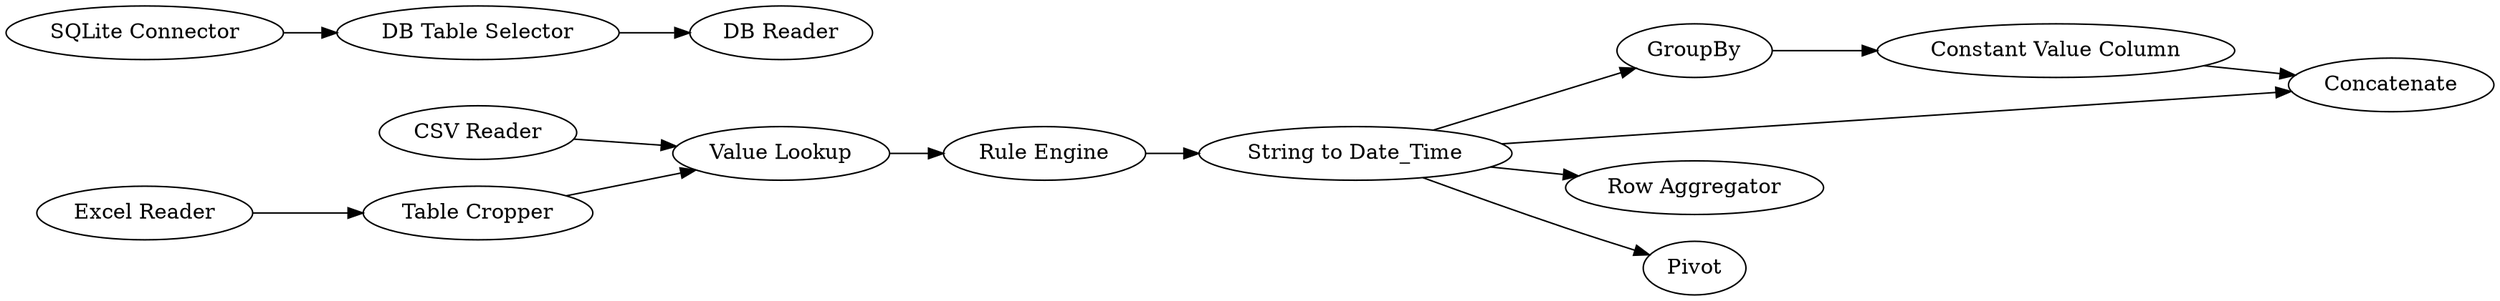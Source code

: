 digraph {
	273 -> 276
	276 -> 277
	424 -> 271
	403 -> 404
	272 -> 273
	271 -> 272
	273 -> 5
	273 -> 275
	277 -> 5
	273 -> 418
	266 -> 271
	406 -> 403
	426 -> 266
	5 [label=Concatenate]
	275 [label="Row Aggregator"]
	403 [label="DB Table Selector"]
	418 [label=Pivot]
	277 [label="Constant Value Column"]
	272 [label="Rule Engine"]
	273 [label="String to Date_Time"]
	266 [label="Table Cropper"]
	276 [label=GroupBy]
	404 [label="DB Reader"]
	271 [label="Value Lookup"]
	406 [label="SQLite Connector"]
	424 [label="CSV Reader"]
	426 [label="Excel Reader"]
	rankdir=LR
}
